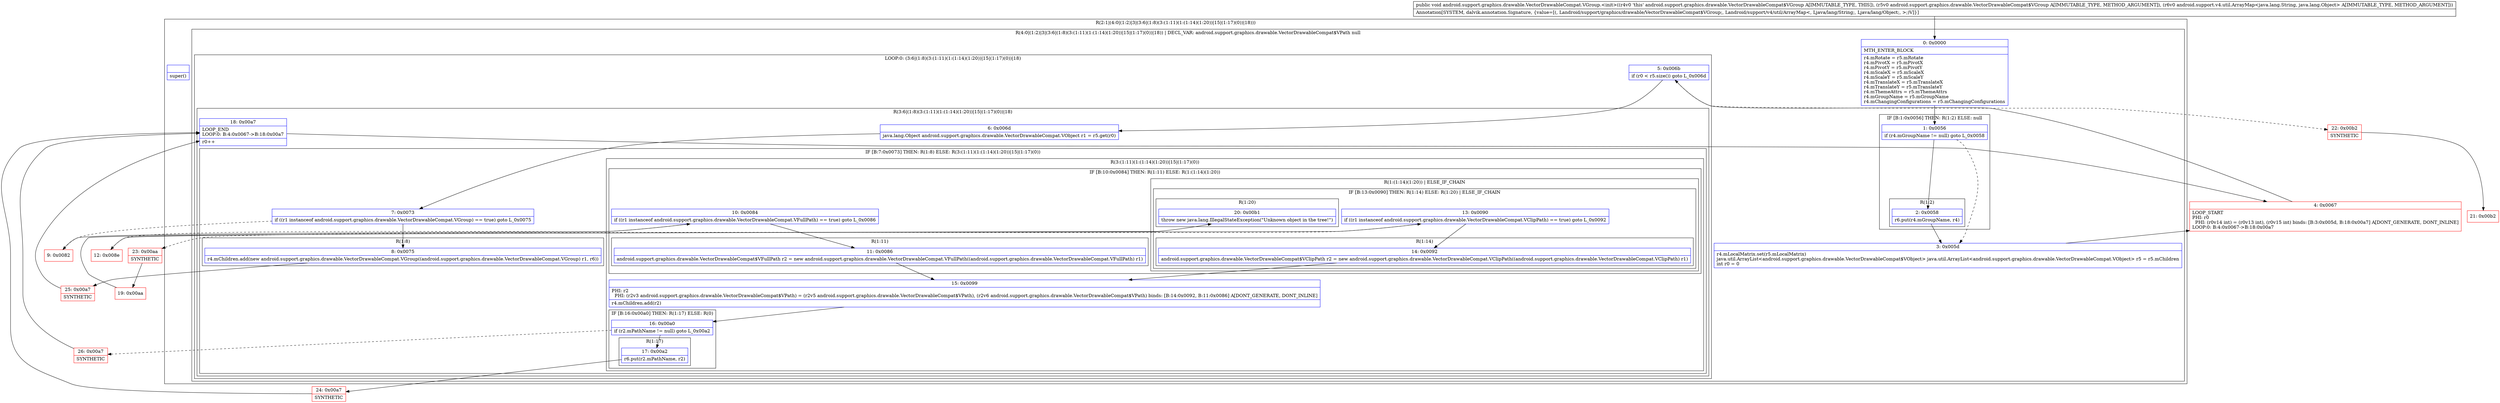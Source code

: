 digraph "CFG forandroid.support.graphics.drawable.VectorDrawableCompat.VGroup.\<init\>(Landroid\/support\/graphics\/drawable\/VectorDrawableCompat$VGroup;Landroid\/support\/v4\/util\/ArrayMap;)V" {
subgraph cluster_Region_1751192570 {
label = "R(2:1|(4:0|(1:2)|3|(3:6|(1:8)(3:(1:11)(1:(1:14)(1:20))|15|(1:17)(0))|18)))";
node [shape=record,color=blue];
Node_InsnContainer_1098980658 [shape=record,label="{|super()\l}"];
subgraph cluster_Region_900249271 {
label = "R(4:0|(1:2)|3|(3:6|(1:8)(3:(1:11)(1:(1:14)(1:20))|15|(1:17)(0))|18)) | DECL_VAR: android.support.graphics.drawable.VectorDrawableCompat$VPath null\l";
node [shape=record,color=blue];
Node_0 [shape=record,label="{0\:\ 0x0000|MTH_ENTER_BLOCK\l|r4.mRotate = r5.mRotate\lr4.mPivotX = r5.mPivotX\lr4.mPivotY = r5.mPivotY\lr4.mScaleX = r5.mScaleX\lr4.mScaleY = r5.mScaleY\lr4.mTranslateX = r5.mTranslateX\lr4.mTranslateY = r5.mTranslateY\lr4.mThemeAttrs = r5.mThemeAttrs\lr4.mGroupName = r5.mGroupName\lr4.mChangingConfigurations = r5.mChangingConfigurations\l}"];
subgraph cluster_IfRegion_1547371520 {
label = "IF [B:1:0x0056] THEN: R(1:2) ELSE: null";
node [shape=record,color=blue];
Node_1 [shape=record,label="{1\:\ 0x0056|if (r4.mGroupName != null) goto L_0x0058\l}"];
subgraph cluster_Region_885656153 {
label = "R(1:2)";
node [shape=record,color=blue];
Node_2 [shape=record,label="{2\:\ 0x0058|r6.put(r4.mGroupName, r4)\l}"];
}
}
Node_3 [shape=record,label="{3\:\ 0x005d|r4.mLocalMatrix.set(r5.mLocalMatrix)\ljava.util.ArrayList\<android.support.graphics.drawable.VectorDrawableCompat$VObject\> java.util.ArrayList\<android.support.graphics.drawable.VectorDrawableCompat.VObject\> r5 = r5.mChildren\lint r0 = 0\l}"];
subgraph cluster_LoopRegion_664023919 {
label = "LOOP:0: (3:6|(1:8)(3:(1:11)(1:(1:14)(1:20))|15|(1:17)(0))|18)";
node [shape=record,color=blue];
Node_5 [shape=record,label="{5\:\ 0x006b|if (r0 \< r5.size()) goto L_0x006d\l}"];
subgraph cluster_Region_545202685 {
label = "R(3:6|(1:8)(3:(1:11)(1:(1:14)(1:20))|15|(1:17)(0))|18)";
node [shape=record,color=blue];
Node_6 [shape=record,label="{6\:\ 0x006d|java.lang.Object android.support.graphics.drawable.VectorDrawableCompat.VObject r1 = r5.get(r0)\l}"];
subgraph cluster_IfRegion_1282028853 {
label = "IF [B:7:0x0073] THEN: R(1:8) ELSE: R(3:(1:11)(1:(1:14)(1:20))|15|(1:17)(0))";
node [shape=record,color=blue];
Node_7 [shape=record,label="{7\:\ 0x0073|if ((r1 instanceof android.support.graphics.drawable.VectorDrawableCompat.VGroup) == true) goto L_0x0075\l}"];
subgraph cluster_Region_1007103745 {
label = "R(1:8)";
node [shape=record,color=blue];
Node_8 [shape=record,label="{8\:\ 0x0075|r4.mChildren.add(new android.support.graphics.drawable.VectorDrawableCompat.VGroup((android.support.graphics.drawable.VectorDrawableCompat.VGroup) r1, r6))\l}"];
}
subgraph cluster_Region_1414803961 {
label = "R(3:(1:11)(1:(1:14)(1:20))|15|(1:17)(0))";
node [shape=record,color=blue];
subgraph cluster_IfRegion_974023845 {
label = "IF [B:10:0x0084] THEN: R(1:11) ELSE: R(1:(1:14)(1:20))";
node [shape=record,color=blue];
Node_10 [shape=record,label="{10\:\ 0x0084|if ((r1 instanceof android.support.graphics.drawable.VectorDrawableCompat.VFullPath) == true) goto L_0x0086\l}"];
subgraph cluster_Region_1671942864 {
label = "R(1:11)";
node [shape=record,color=blue];
Node_11 [shape=record,label="{11\:\ 0x0086|android.support.graphics.drawable.VectorDrawableCompat$VFullPath r2 = new android.support.graphics.drawable.VectorDrawableCompat.VFullPath((android.support.graphics.drawable.VectorDrawableCompat.VFullPath) r1)\l}"];
}
subgraph cluster_Region_502652620 {
label = "R(1:(1:14)(1:20)) | ELSE_IF_CHAIN\l";
node [shape=record,color=blue];
subgraph cluster_IfRegion_2121895948 {
label = "IF [B:13:0x0090] THEN: R(1:14) ELSE: R(1:20) | ELSE_IF_CHAIN\l";
node [shape=record,color=blue];
Node_13 [shape=record,label="{13\:\ 0x0090|if ((r1 instanceof android.support.graphics.drawable.VectorDrawableCompat.VClipPath) == true) goto L_0x0092\l}"];
subgraph cluster_Region_2063849445 {
label = "R(1:14)";
node [shape=record,color=blue];
Node_14 [shape=record,label="{14\:\ 0x0092|android.support.graphics.drawable.VectorDrawableCompat$VClipPath r2 = new android.support.graphics.drawable.VectorDrawableCompat.VClipPath((android.support.graphics.drawable.VectorDrawableCompat.VClipPath) r1)\l}"];
}
subgraph cluster_Region_434819702 {
label = "R(1:20)";
node [shape=record,color=blue];
Node_20 [shape=record,label="{20\:\ 0x00b1|throw new java.lang.IllegalStateException(\"Unknown object in the tree!\")\l}"];
}
}
}
}
Node_15 [shape=record,label="{15\:\ 0x0099|PHI: r2 \l  PHI: (r2v3 android.support.graphics.drawable.VectorDrawableCompat$VPath) = (r2v5 android.support.graphics.drawable.VectorDrawableCompat$VPath), (r2v6 android.support.graphics.drawable.VectorDrawableCompat$VPath) binds: [B:14:0x0092, B:11:0x0086] A[DONT_GENERATE, DONT_INLINE]\l|r4.mChildren.add(r2)\l}"];
subgraph cluster_IfRegion_2098633680 {
label = "IF [B:16:0x00a0] THEN: R(1:17) ELSE: R(0)";
node [shape=record,color=blue];
Node_16 [shape=record,label="{16\:\ 0x00a0|if (r2.mPathName != null) goto L_0x00a2\l}"];
subgraph cluster_Region_137930354 {
label = "R(1:17)";
node [shape=record,color=blue];
Node_17 [shape=record,label="{17\:\ 0x00a2|r6.put(r2.mPathName, r2)\l}"];
}
subgraph cluster_Region_990386695 {
label = "R(0)";
node [shape=record,color=blue];
}
}
}
}
Node_18 [shape=record,label="{18\:\ 0x00a7|LOOP_END\lLOOP:0: B:4:0x0067\-\>B:18:0x00a7\l|r0++\l}"];
}
}
}
}
Node_4 [shape=record,color=red,label="{4\:\ 0x0067|LOOP_START\lPHI: r0 \l  PHI: (r0v14 int) = (r0v13 int), (r0v15 int) binds: [B:3:0x005d, B:18:0x00a7] A[DONT_GENERATE, DONT_INLINE]\lLOOP:0: B:4:0x0067\-\>B:18:0x00a7\l}"];
Node_9 [shape=record,color=red,label="{9\:\ 0x0082}"];
Node_12 [shape=record,color=red,label="{12\:\ 0x008e}"];
Node_19 [shape=record,color=red,label="{19\:\ 0x00aa}"];
Node_21 [shape=record,color=red,label="{21\:\ 0x00b2}"];
Node_22 [shape=record,color=red,label="{22\:\ 0x00b2|SYNTHETIC\l}"];
Node_23 [shape=record,color=red,label="{23\:\ 0x00aa|SYNTHETIC\l}"];
Node_24 [shape=record,color=red,label="{24\:\ 0x00a7|SYNTHETIC\l}"];
Node_25 [shape=record,color=red,label="{25\:\ 0x00a7|SYNTHETIC\l}"];
Node_26 [shape=record,color=red,label="{26\:\ 0x00a7|SYNTHETIC\l}"];
MethodNode[shape=record,label="{public void android.support.graphics.drawable.VectorDrawableCompat.VGroup.\<init\>((r4v0 'this' android.support.graphics.drawable.VectorDrawableCompat$VGroup A[IMMUTABLE_TYPE, THIS]), (r5v0 android.support.graphics.drawable.VectorDrawableCompat$VGroup A[IMMUTABLE_TYPE, METHOD_ARGUMENT]), (r6v0 android.support.v4.util.ArrayMap\<java.lang.String, java.lang.Object\> A[IMMUTABLE_TYPE, METHOD_ARGUMENT]))  | Annotation[SYSTEM, dalvik.annotation.Signature, \{value=[(, Landroid\/support\/graphics\/drawable\/VectorDrawableCompat$VGroup;, Landroid\/support\/v4\/util\/ArrayMap\<, Ljava\/lang\/String;, Ljava\/lang\/Object;, \>;)V]\}]\l}"];
MethodNode -> Node_0;
Node_0 -> Node_1;
Node_1 -> Node_2;
Node_1 -> Node_3[style=dashed];
Node_2 -> Node_3;
Node_3 -> Node_4;
Node_5 -> Node_6;
Node_5 -> Node_22[style=dashed];
Node_6 -> Node_7;
Node_7 -> Node_8;
Node_7 -> Node_9[style=dashed];
Node_8 -> Node_25;
Node_10 -> Node_11;
Node_10 -> Node_12[style=dashed];
Node_11 -> Node_15;
Node_13 -> Node_14;
Node_13 -> Node_23[style=dashed];
Node_14 -> Node_15;
Node_15 -> Node_16;
Node_16 -> Node_17;
Node_16 -> Node_26[style=dashed];
Node_17 -> Node_24;
Node_18 -> Node_4;
Node_4 -> Node_5;
Node_9 -> Node_10;
Node_12 -> Node_13;
Node_19 -> Node_20;
Node_22 -> Node_21;
Node_23 -> Node_19;
Node_24 -> Node_18;
Node_25 -> Node_18;
Node_26 -> Node_18;
}


